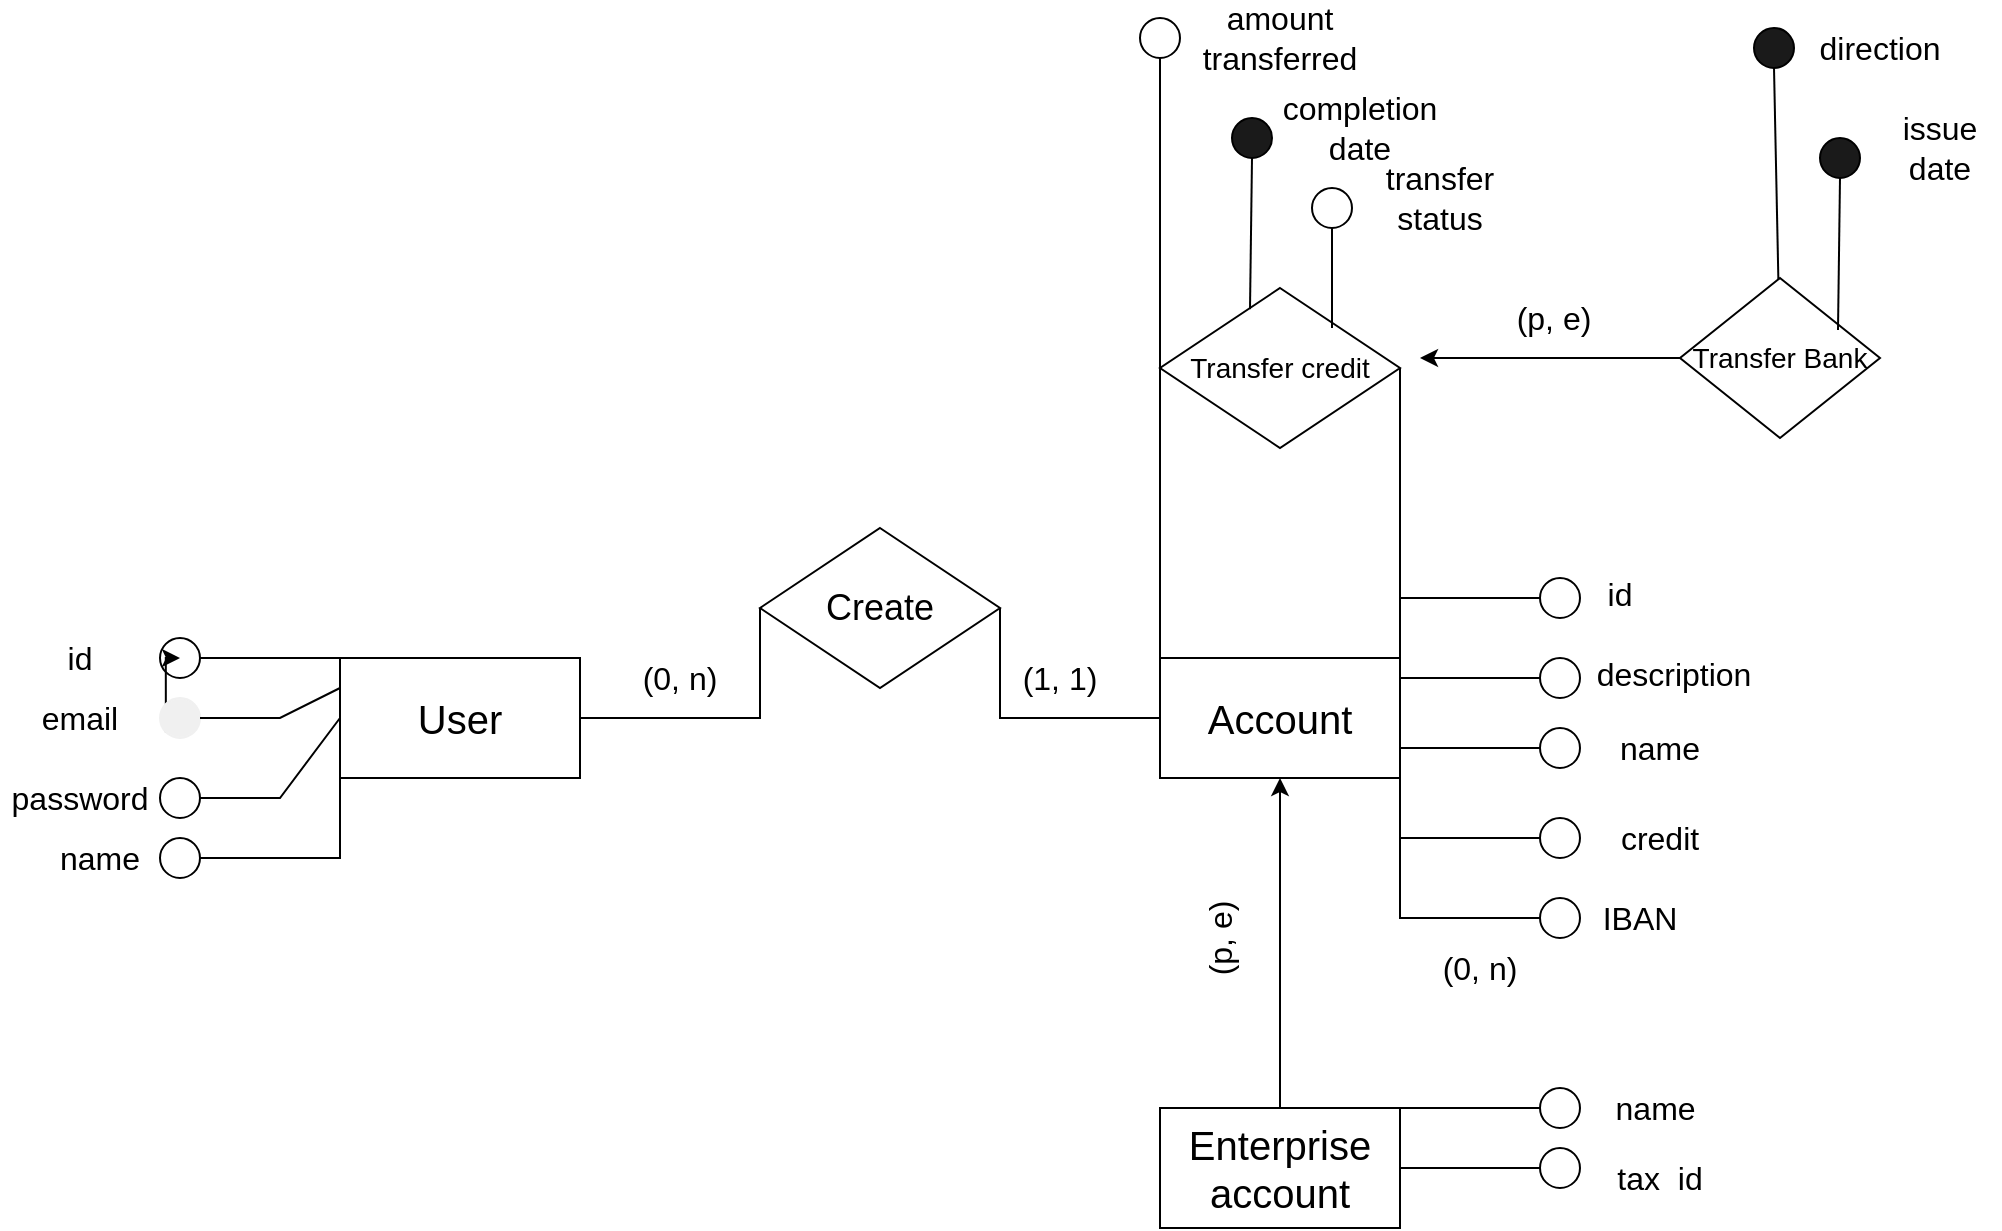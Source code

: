 <mxfile version="21.3.8" type="github">
  <diagram name="Página-1" id="hTR6dV-8bSqWM__t6J_S">
    <mxGraphModel dx="2261" dy="759" grid="1" gridSize="10" guides="1" tooltips="1" connect="1" arrows="1" fold="1" page="1" pageScale="1" pageWidth="827" pageHeight="1169" math="0" shadow="0">
      <root>
        <mxCell id="0" />
        <mxCell id="1" parent="0" />
        <mxCell id="kzqeV2M7Gag7ha8aRrGK-57" value="&lt;font style=&quot;font-size: 20px;&quot;&gt;User&lt;/font&gt;" style="rounded=0;whiteSpace=wrap;html=1;" parent="1" vertex="1">
          <mxGeometry x="120" y="385" width="120" height="60" as="geometry" />
        </mxCell>
        <mxCell id="kzqeV2M7Gag7ha8aRrGK-58" value="&lt;span style=&quot;font-size: 20px;&quot;&gt;Account&lt;/span&gt;" style="rounded=0;whiteSpace=wrap;html=1;" parent="1" vertex="1">
          <mxGeometry x="530" y="385" width="120" height="60" as="geometry" />
        </mxCell>
        <mxCell id="kzqeV2M7Gag7ha8aRrGK-59" value="&lt;font style=&quot;font-size: 18px;&quot;&gt;Create&lt;/font&gt;" style="rhombus;whiteSpace=wrap;html=1;" parent="1" vertex="1">
          <mxGeometry x="330" y="320" width="120" height="80" as="geometry" />
        </mxCell>
        <mxCell id="kzqeV2M7Gag7ha8aRrGK-60" value="" style="endArrow=none;html=1;rounded=0;exitX=1;exitY=0.5;exitDx=0;exitDy=0;entryX=0;entryY=0.5;entryDx=0;entryDy=0;" parent="1" target="kzqeV2M7Gag7ha8aRrGK-59" edge="1">
          <mxGeometry width="50" height="50" relative="1" as="geometry">
            <mxPoint x="320" y="415" as="sourcePoint" />
            <mxPoint x="430" y="425" as="targetPoint" />
            <Array as="points">
              <mxPoint x="330" y="415" />
            </Array>
          </mxGeometry>
        </mxCell>
        <mxCell id="kzqeV2M7Gag7ha8aRrGK-61" value="" style="endArrow=none;html=1;rounded=0;entryX=1;entryY=0.5;entryDx=0;entryDy=0;" parent="1" source="kzqeV2M7Gag7ha8aRrGK-58" target="kzqeV2M7Gag7ha8aRrGK-59" edge="1">
          <mxGeometry width="50" height="50" relative="1" as="geometry">
            <mxPoint x="380" y="475" as="sourcePoint" />
            <mxPoint x="430" y="425" as="targetPoint" />
            <Array as="points">
              <mxPoint x="450" y="415" />
            </Array>
          </mxGeometry>
        </mxCell>
        <mxCell id="kzqeV2M7Gag7ha8aRrGK-62" value="&lt;font style=&quot;font-size: 16px;&quot;&gt;(0, n)&lt;/font&gt;" style="text;html=1;strokeColor=none;fillColor=none;align=center;verticalAlign=middle;whiteSpace=wrap;rounded=0;" parent="1" vertex="1">
          <mxGeometry x="260" y="380" width="60" height="30" as="geometry" />
        </mxCell>
        <mxCell id="kzqeV2M7Gag7ha8aRrGK-63" value="&lt;font style=&quot;font-size: 16px;&quot;&gt;(1, 1)&lt;/font&gt;" style="text;html=1;strokeColor=none;fillColor=none;align=center;verticalAlign=middle;whiteSpace=wrap;rounded=0;" parent="1" vertex="1">
          <mxGeometry x="450" y="380" width="60" height="30" as="geometry" />
        </mxCell>
        <mxCell id="kzqeV2M7Gag7ha8aRrGK-64" value="" style="ellipse;whiteSpace=wrap;html=1;aspect=fixed;fillColor=#FFFFFF;" parent="1" vertex="1">
          <mxGeometry x="30" y="375" width="20" height="20" as="geometry" />
        </mxCell>
        <mxCell id="kzqeV2M7Gag7ha8aRrGK-65" style="edgeStyle=orthogonalEdgeStyle;rounded=0;orthogonalLoop=1;jettySize=auto;html=1;exitX=0;exitY=1;exitDx=0;exitDy=0;" parent="1" source="kzqeV2M7Gag7ha8aRrGK-66" target="kzqeV2M7Gag7ha8aRrGK-64" edge="1">
          <mxGeometry relative="1" as="geometry" />
        </mxCell>
        <mxCell id="kzqeV2M7Gag7ha8aRrGK-66" value="" style="ellipse;whiteSpace=wrap;html=1;aspect=fixed;strokeColor=#F0F0F0;fillColor=#F0F0F0;" parent="1" vertex="1">
          <mxGeometry x="30" y="405" width="20" height="20" as="geometry" />
        </mxCell>
        <mxCell id="kzqeV2M7Gag7ha8aRrGK-67" value="" style="ellipse;whiteSpace=wrap;html=1;aspect=fixed;" parent="1" vertex="1">
          <mxGeometry x="30" y="445" width="20" height="20" as="geometry" />
        </mxCell>
        <mxCell id="kzqeV2M7Gag7ha8aRrGK-68" value="" style="ellipse;whiteSpace=wrap;html=1;aspect=fixed;" parent="1" vertex="1">
          <mxGeometry x="30" y="475" width="20" height="20" as="geometry" />
        </mxCell>
        <mxCell id="kzqeV2M7Gag7ha8aRrGK-69" value="" style="endArrow=none;html=1;rounded=0;exitX=1;exitY=0.5;exitDx=0;exitDy=0;entryX=0;entryY=0;entryDx=0;entryDy=0;" parent="1" source="kzqeV2M7Gag7ha8aRrGK-64" target="kzqeV2M7Gag7ha8aRrGK-57" edge="1">
          <mxGeometry width="50" height="50" relative="1" as="geometry">
            <mxPoint x="60" y="445" as="sourcePoint" />
            <mxPoint x="110" y="395" as="targetPoint" />
          </mxGeometry>
        </mxCell>
        <mxCell id="kzqeV2M7Gag7ha8aRrGK-70" value="" style="endArrow=none;html=1;rounded=0;entryX=0;entryY=0.25;entryDx=0;entryDy=0;exitX=1;exitY=0.5;exitDx=0;exitDy=0;" parent="1" source="kzqeV2M7Gag7ha8aRrGK-66" target="kzqeV2M7Gag7ha8aRrGK-57" edge="1">
          <mxGeometry width="50" height="50" relative="1" as="geometry">
            <mxPoint x="60" y="465" as="sourcePoint" />
            <mxPoint x="110" y="415" as="targetPoint" />
            <Array as="points">
              <mxPoint x="90" y="415" />
            </Array>
          </mxGeometry>
        </mxCell>
        <mxCell id="kzqeV2M7Gag7ha8aRrGK-71" value="" style="endArrow=none;html=1;rounded=0;entryX=0;entryY=0.5;entryDx=0;entryDy=0;exitX=1;exitY=0.5;exitDx=0;exitDy=0;" parent="1" source="kzqeV2M7Gag7ha8aRrGK-67" target="kzqeV2M7Gag7ha8aRrGK-57" edge="1">
          <mxGeometry width="50" height="50" relative="1" as="geometry">
            <mxPoint x="60" y="455" as="sourcePoint" />
            <mxPoint x="120" y="465" as="targetPoint" />
            <Array as="points">
              <mxPoint x="90" y="455" />
            </Array>
          </mxGeometry>
        </mxCell>
        <mxCell id="kzqeV2M7Gag7ha8aRrGK-72" value="" style="endArrow=none;html=1;rounded=0;exitX=1;exitY=0.5;exitDx=0;exitDy=0;entryX=0;entryY=0.75;entryDx=0;entryDy=0;" parent="1" source="kzqeV2M7Gag7ha8aRrGK-68" target="kzqeV2M7Gag7ha8aRrGK-57" edge="1">
          <mxGeometry width="50" height="50" relative="1" as="geometry">
            <mxPoint x="60" y="505" as="sourcePoint" />
            <mxPoint x="110" y="455" as="targetPoint" />
            <Array as="points">
              <mxPoint x="90" y="485" />
              <mxPoint x="120" y="485" />
            </Array>
          </mxGeometry>
        </mxCell>
        <mxCell id="kzqeV2M7Gag7ha8aRrGK-73" style="edgeStyle=orthogonalEdgeStyle;rounded=0;orthogonalLoop=1;jettySize=auto;html=1;exitX=0.5;exitY=1;exitDx=0;exitDy=0;" parent="1" source="kzqeV2M7Gag7ha8aRrGK-66" target="kzqeV2M7Gag7ha8aRrGK-66" edge="1">
          <mxGeometry relative="1" as="geometry" />
        </mxCell>
        <mxCell id="kzqeV2M7Gag7ha8aRrGK-74" value="&lt;span style=&quot;font-size: 16px;&quot;&gt;id&lt;/span&gt;" style="text;html=1;strokeColor=none;fillColor=none;align=center;verticalAlign=middle;whiteSpace=wrap;rounded=0;" parent="1" vertex="1">
          <mxGeometry x="-40" y="370" width="60" height="30" as="geometry" />
        </mxCell>
        <mxCell id="kzqeV2M7Gag7ha8aRrGK-75" value="&lt;span style=&quot;font-size: 16px;&quot;&gt;email&lt;/span&gt;" style="text;html=1;strokeColor=none;fillColor=none;align=center;verticalAlign=middle;whiteSpace=wrap;rounded=0;" parent="1" vertex="1">
          <mxGeometry x="-40" y="400" width="60" height="30" as="geometry" />
        </mxCell>
        <mxCell id="kzqeV2M7Gag7ha8aRrGK-76" value="&lt;span style=&quot;font-size: 16px;&quot;&gt;password&lt;/span&gt;" style="text;html=1;strokeColor=none;fillColor=none;align=center;verticalAlign=middle;whiteSpace=wrap;rounded=0;" parent="1" vertex="1">
          <mxGeometry x="-40" y="440" width="60" height="30" as="geometry" />
        </mxCell>
        <mxCell id="kzqeV2M7Gag7ha8aRrGK-77" value="&lt;span style=&quot;font-size: 16px;&quot;&gt;name&lt;/span&gt;" style="text;html=1;strokeColor=none;fillColor=none;align=center;verticalAlign=middle;whiteSpace=wrap;rounded=0;" parent="1" vertex="1">
          <mxGeometry x="-50" y="470" width="100" height="30" as="geometry" />
        </mxCell>
        <mxCell id="kzqeV2M7Gag7ha8aRrGK-78" value="" style="ellipse;whiteSpace=wrap;html=1;aspect=fixed;" parent="1" vertex="1">
          <mxGeometry x="720" y="385" width="20" height="20" as="geometry" />
        </mxCell>
        <mxCell id="kzqeV2M7Gag7ha8aRrGK-79" value="" style="ellipse;whiteSpace=wrap;html=1;aspect=fixed;" parent="1" vertex="1">
          <mxGeometry x="720" y="420" width="20" height="20" as="geometry" />
        </mxCell>
        <mxCell id="kzqeV2M7Gag7ha8aRrGK-80" value="" style="ellipse;whiteSpace=wrap;html=1;aspect=fixed;" parent="1" vertex="1">
          <mxGeometry x="720" y="465" width="20" height="20" as="geometry" />
        </mxCell>
        <mxCell id="kzqeV2M7Gag7ha8aRrGK-81" value="" style="endArrow=none;html=1;rounded=0;exitX=1;exitY=0.5;exitDx=0;exitDy=0;" parent="1" source="kzqeV2M7Gag7ha8aRrGK-57" edge="1">
          <mxGeometry width="50" height="50" relative="1" as="geometry">
            <mxPoint x="240" y="415" as="sourcePoint" />
            <mxPoint x="320" y="415" as="targetPoint" />
          </mxGeometry>
        </mxCell>
        <mxCell id="kzqeV2M7Gag7ha8aRrGK-82" value="" style="endArrow=none;html=1;rounded=0;exitX=1;exitY=0;exitDx=0;exitDy=0;" parent="1" source="kzqeV2M7Gag7ha8aRrGK-58" edge="1">
          <mxGeometry width="50" height="50" relative="1" as="geometry">
            <mxPoint x="650" y="385" as="sourcePoint" />
            <mxPoint x="700" y="355" as="targetPoint" />
            <Array as="points">
              <mxPoint x="650" y="355" />
            </Array>
          </mxGeometry>
        </mxCell>
        <mxCell id="kzqeV2M7Gag7ha8aRrGK-83" value="" style="endArrow=none;html=1;rounded=0;exitX=1;exitY=0.5;exitDx=0;exitDy=0;entryX=0;entryY=0.5;entryDx=0;entryDy=0;" parent="1" edge="1">
          <mxGeometry width="50" height="50" relative="1" as="geometry">
            <mxPoint x="695" y="355" as="sourcePoint" />
            <mxPoint x="720" y="355" as="targetPoint" />
          </mxGeometry>
        </mxCell>
        <mxCell id="kzqeV2M7Gag7ha8aRrGK-84" value="" style="endArrow=none;html=1;rounded=0;entryX=0;entryY=0.5;entryDx=0;entryDy=0;" parent="1" target="kzqeV2M7Gag7ha8aRrGK-78" edge="1">
          <mxGeometry width="50" height="50" relative="1" as="geometry">
            <mxPoint x="650" y="395" as="sourcePoint" />
            <mxPoint x="560" y="345" as="targetPoint" />
          </mxGeometry>
        </mxCell>
        <mxCell id="kzqeV2M7Gag7ha8aRrGK-85" value="" style="endArrow=none;html=1;rounded=0;entryX=0;entryY=0.5;entryDx=0;entryDy=0;exitX=1;exitY=0.75;exitDx=0;exitDy=0;" parent="1" source="kzqeV2M7Gag7ha8aRrGK-58" target="kzqeV2M7Gag7ha8aRrGK-79" edge="1">
          <mxGeometry width="50" height="50" relative="1" as="geometry">
            <mxPoint x="660" y="435" as="sourcePoint" />
            <mxPoint x="560" y="345" as="targetPoint" />
          </mxGeometry>
        </mxCell>
        <mxCell id="kzqeV2M7Gag7ha8aRrGK-86" value="" style="endArrow=none;html=1;rounded=0;exitX=1;exitY=1;exitDx=0;exitDy=0;entryX=0;entryY=0.5;entryDx=0;entryDy=0;" parent="1" source="kzqeV2M7Gag7ha8aRrGK-58" target="kzqeV2M7Gag7ha8aRrGK-80" edge="1">
          <mxGeometry width="50" height="50" relative="1" as="geometry">
            <mxPoint x="510" y="395" as="sourcePoint" />
            <mxPoint x="560" y="345" as="targetPoint" />
            <Array as="points">
              <mxPoint x="650" y="475" />
            </Array>
          </mxGeometry>
        </mxCell>
        <mxCell id="kzqeV2M7Gag7ha8aRrGK-87" value="&lt;span style=&quot;font-size: 16px;&quot;&gt;id&lt;br&gt;&lt;br&gt;&lt;/span&gt;" style="text;html=1;strokeColor=none;fillColor=none;align=center;verticalAlign=middle;whiteSpace=wrap;rounded=0;" parent="1" vertex="1">
          <mxGeometry x="730" y="347.5" width="60" height="30" as="geometry" />
        </mxCell>
        <mxCell id="kzqeV2M7Gag7ha8aRrGK-88" value="&lt;span style=&quot;font-size: 16px;&quot;&gt;description&lt;/span&gt;" style="text;html=1;strokeColor=none;fillColor=none;align=center;verticalAlign=middle;whiteSpace=wrap;rounded=0;" parent="1" vertex="1">
          <mxGeometry x="757" y="377.5" width="60" height="30" as="geometry" />
        </mxCell>
        <mxCell id="kzqeV2M7Gag7ha8aRrGK-89" value="&lt;span style=&quot;font-size: 16px;&quot;&gt;name&lt;/span&gt;" style="text;html=1;strokeColor=none;fillColor=none;align=center;verticalAlign=middle;whiteSpace=wrap;rounded=0;" parent="1" vertex="1">
          <mxGeometry x="750" y="415" width="60" height="30" as="geometry" />
        </mxCell>
        <mxCell id="kzqeV2M7Gag7ha8aRrGK-90" value="&lt;span style=&quot;font-size: 16px;&quot;&gt;credit&lt;br&gt;&lt;/span&gt;" style="text;html=1;strokeColor=none;fillColor=none;align=center;verticalAlign=middle;whiteSpace=wrap;rounded=0;" parent="1" vertex="1">
          <mxGeometry x="750" y="460" width="60" height="30" as="geometry" />
        </mxCell>
        <mxCell id="kzqeV2M7Gag7ha8aRrGK-91" style="edgeStyle=orthogonalEdgeStyle;rounded=0;orthogonalLoop=1;jettySize=auto;html=1;exitX=0.5;exitY=0;exitDx=0;exitDy=0;" parent="1" source="kzqeV2M7Gag7ha8aRrGK-92" edge="1">
          <mxGeometry relative="1" as="geometry">
            <mxPoint x="590" y="445" as="targetPoint" />
          </mxGeometry>
        </mxCell>
        <mxCell id="kzqeV2M7Gag7ha8aRrGK-92" value="&lt;span style=&quot;font-size: 20px;&quot;&gt;Enterprise account&lt;/span&gt;" style="rounded=0;whiteSpace=wrap;html=1;" parent="1" vertex="1">
          <mxGeometry x="530" y="610" width="120" height="60" as="geometry" />
        </mxCell>
        <mxCell id="kzqeV2M7Gag7ha8aRrGK-93" value="" style="ellipse;whiteSpace=wrap;html=1;aspect=fixed;" parent="1" vertex="1">
          <mxGeometry x="720" y="600" width="20" height="20" as="geometry" />
        </mxCell>
        <mxCell id="kzqeV2M7Gag7ha8aRrGK-94" value="" style="ellipse;whiteSpace=wrap;html=1;aspect=fixed;" parent="1" vertex="1">
          <mxGeometry x="720" y="630" width="20" height="20" as="geometry" />
        </mxCell>
        <mxCell id="kzqeV2M7Gag7ha8aRrGK-95" value="" style="endArrow=none;html=1;rounded=0;entryX=0;entryY=0.5;entryDx=0;entryDy=0;exitX=1;exitY=0;exitDx=0;exitDy=0;" parent="1" source="kzqeV2M7Gag7ha8aRrGK-92" target="kzqeV2M7Gag7ha8aRrGK-93" edge="1">
          <mxGeometry width="50" height="50" relative="1" as="geometry">
            <mxPoint x="660" y="620" as="sourcePoint" />
            <mxPoint x="570" y="535" as="targetPoint" />
          </mxGeometry>
        </mxCell>
        <mxCell id="kzqeV2M7Gag7ha8aRrGK-96" value="" style="endArrow=none;html=1;rounded=0;exitX=1;exitY=0.5;exitDx=0;exitDy=0;entryX=0;entryY=0.5;entryDx=0;entryDy=0;" parent="1" source="kzqeV2M7Gag7ha8aRrGK-92" target="kzqeV2M7Gag7ha8aRrGK-94" edge="1">
          <mxGeometry width="50" height="50" relative="1" as="geometry">
            <mxPoint x="660" y="635" as="sourcePoint" />
            <mxPoint x="570" y="535" as="targetPoint" />
            <Array as="points" />
          </mxGeometry>
        </mxCell>
        <mxCell id="kzqeV2M7Gag7ha8aRrGK-97" value="&lt;span style=&quot;font-size: 16px;&quot;&gt;name&amp;nbsp;&lt;br&gt;&lt;/span&gt;" style="text;html=1;strokeColor=none;fillColor=none;align=center;verticalAlign=middle;whiteSpace=wrap;rounded=0;" parent="1" vertex="1">
          <mxGeometry x="750" y="595" width="60" height="30" as="geometry" />
        </mxCell>
        <mxCell id="kzqeV2M7Gag7ha8aRrGK-98" value="&lt;span style=&quot;font-size: 16px;&quot;&gt;tax&amp;nbsp; id&lt;br&gt;&lt;/span&gt;" style="text;html=1;strokeColor=none;fillColor=none;align=center;verticalAlign=middle;whiteSpace=wrap;rounded=0;" parent="1" vertex="1">
          <mxGeometry x="750" y="630" width="60" height="30" as="geometry" />
        </mxCell>
        <mxCell id="kzqeV2M7Gag7ha8aRrGK-99" value="" style="ellipse;whiteSpace=wrap;html=1;aspect=fixed;fillColor=#FFFFFF;" parent="1" vertex="1">
          <mxGeometry x="720" y="345" width="20" height="20" as="geometry" />
        </mxCell>
        <mxCell id="kzqeV2M7Gag7ha8aRrGK-100" value="&lt;span style=&quot;font-size: 14px;&quot;&gt;Transfer credit&lt;br&gt;&lt;/span&gt;" style="rhombus;whiteSpace=wrap;html=1;" parent="1" vertex="1">
          <mxGeometry x="530" y="200" width="120" height="80" as="geometry" />
        </mxCell>
        <mxCell id="kzqeV2M7Gag7ha8aRrGK-101" value="" style="ellipse;whiteSpace=wrap;html=1;aspect=fixed;fillColor=#1A1A1A;" parent="1" vertex="1">
          <mxGeometry x="566" y="115" width="20" height="20" as="geometry" />
        </mxCell>
        <mxCell id="kzqeV2M7Gag7ha8aRrGK-102" value="&lt;span style=&quot;font-size: 16px;&quot;&gt;completion date&lt;/span&gt;" style="text;html=1;strokeColor=none;fillColor=none;align=center;verticalAlign=middle;whiteSpace=wrap;rounded=0;" parent="1" vertex="1">
          <mxGeometry x="600" y="105" width="60" height="30" as="geometry" />
        </mxCell>
        <mxCell id="kzqeV2M7Gag7ha8aRrGK-103" value="" style="ellipse;whiteSpace=wrap;html=1;aspect=fixed;" parent="1" vertex="1">
          <mxGeometry x="606" y="150" width="20" height="20" as="geometry" />
        </mxCell>
        <mxCell id="kzqeV2M7Gag7ha8aRrGK-104" value="" style="endArrow=none;html=1;rounded=0;exitX=0.5;exitY=1;exitDx=0;exitDy=0;entryX=0.375;entryY=0.132;entryDx=0;entryDy=0;entryPerimeter=0;" parent="1" source="kzqeV2M7Gag7ha8aRrGK-101" target="kzqeV2M7Gag7ha8aRrGK-100" edge="1">
          <mxGeometry width="50" height="50" relative="1" as="geometry">
            <mxPoint x="526" y="130" as="sourcePoint" />
            <mxPoint x="576" y="80" as="targetPoint" />
          </mxGeometry>
        </mxCell>
        <mxCell id="kzqeV2M7Gag7ha8aRrGK-105" value="" style="endArrow=none;html=1;rounded=0;entryX=0.5;entryY=1;entryDx=0;entryDy=0;" parent="1" target="kzqeV2M7Gag7ha8aRrGK-103" edge="1">
          <mxGeometry width="50" height="50" relative="1" as="geometry">
            <mxPoint x="616" y="220" as="sourcePoint" />
            <mxPoint x="576" y="80" as="targetPoint" />
          </mxGeometry>
        </mxCell>
        <mxCell id="kzqeV2M7Gag7ha8aRrGK-106" value="" style="endArrow=none;html=1;rounded=0;entryX=0;entryY=0.5;entryDx=0;entryDy=0;exitX=0;exitY=0;exitDx=0;exitDy=0;" parent="1" source="kzqeV2M7Gag7ha8aRrGK-58" target="kzqeV2M7Gag7ha8aRrGK-100" edge="1">
          <mxGeometry width="50" height="50" relative="1" as="geometry">
            <mxPoint x="310" y="365" as="sourcePoint" />
            <mxPoint x="360" y="315" as="targetPoint" />
          </mxGeometry>
        </mxCell>
        <mxCell id="kzqeV2M7Gag7ha8aRrGK-107" value="" style="endArrow=none;html=1;rounded=0;entryX=1;entryY=0.5;entryDx=0;entryDy=0;exitX=1;exitY=0;exitDx=0;exitDy=0;" parent="1" source="kzqeV2M7Gag7ha8aRrGK-58" target="kzqeV2M7Gag7ha8aRrGK-100" edge="1">
          <mxGeometry width="50" height="50" relative="1" as="geometry">
            <mxPoint x="310" y="365" as="sourcePoint" />
            <mxPoint x="360" y="315" as="targetPoint" />
          </mxGeometry>
        </mxCell>
        <mxCell id="kzqeV2M7Gag7ha8aRrGK-108" value="" style="endArrow=none;html=1;rounded=0;entryX=0;entryY=0.5;entryDx=0;entryDy=0;" parent="1" target="kzqeV2M7Gag7ha8aRrGK-100" edge="1">
          <mxGeometry width="50" height="50" relative="1" as="geometry">
            <mxPoint x="530" y="85" as="sourcePoint" />
            <mxPoint x="585" y="221" as="targetPoint" />
          </mxGeometry>
        </mxCell>
        <mxCell id="kzqeV2M7Gag7ha8aRrGK-109" value="" style="ellipse;whiteSpace=wrap;html=1;aspect=fixed;" parent="1" vertex="1">
          <mxGeometry x="520" y="65" width="20" height="20" as="geometry" />
        </mxCell>
        <mxCell id="kzqeV2M7Gag7ha8aRrGK-110" value="&lt;span style=&quot;font-size: 16px;&quot;&gt;transfer status&lt;/span&gt;" style="text;html=1;strokeColor=none;fillColor=none;align=center;verticalAlign=middle;whiteSpace=wrap;rounded=0;" parent="1" vertex="1">
          <mxGeometry x="640" y="140" width="60" height="30" as="geometry" />
        </mxCell>
        <mxCell id="kzqeV2M7Gag7ha8aRrGK-111" value="&lt;span style=&quot;font-size: 16px;&quot;&gt;amount transferred&lt;/span&gt;" style="text;html=1;strokeColor=none;fillColor=none;align=center;verticalAlign=middle;whiteSpace=wrap;rounded=0;" parent="1" vertex="1">
          <mxGeometry x="560" y="60" width="60" height="30" as="geometry" />
        </mxCell>
        <mxCell id="kzqeV2M7Gag7ha8aRrGK-112" value="" style="endArrow=none;html=1;rounded=0;exitX=1;exitY=1;exitDx=0;exitDy=0;entryX=0;entryY=0.5;entryDx=0;entryDy=0;" parent="1" source="kzqeV2M7Gag7ha8aRrGK-58" target="kzqeV2M7Gag7ha8aRrGK-113" edge="1">
          <mxGeometry width="50" height="50" relative="1" as="geometry">
            <mxPoint x="610" y="475" as="sourcePoint" />
            <mxPoint x="700" y="525" as="targetPoint" />
            <Array as="points">
              <mxPoint x="650" y="515" />
            </Array>
          </mxGeometry>
        </mxCell>
        <mxCell id="kzqeV2M7Gag7ha8aRrGK-113" value="" style="ellipse;whiteSpace=wrap;html=1;aspect=fixed;" parent="1" vertex="1">
          <mxGeometry x="720" y="505" width="20" height="20" as="geometry" />
        </mxCell>
        <mxCell id="kzqeV2M7Gag7ha8aRrGK-114" value="&lt;span style=&quot;font-size: 16px;&quot;&gt;IBAN&lt;br&gt;&lt;/span&gt;" style="text;html=1;strokeColor=none;fillColor=none;align=center;verticalAlign=middle;whiteSpace=wrap;rounded=0;" parent="1" vertex="1">
          <mxGeometry x="740" y="500" width="60" height="30" as="geometry" />
        </mxCell>
        <mxCell id="kzqeV2M7Gag7ha8aRrGK-115" value="&lt;font style=&quot;font-size: 16px;&quot;&gt;(0, n)&lt;/font&gt;" style="text;html=1;strokeColor=none;fillColor=none;align=center;verticalAlign=middle;whiteSpace=wrap;rounded=0;" parent="1" vertex="1">
          <mxGeometry x="660" y="525" width="60" height="30" as="geometry" />
        </mxCell>
        <mxCell id="kzqeV2M7Gag7ha8aRrGK-116" style="edgeStyle=orthogonalEdgeStyle;rounded=0;orthogonalLoop=1;jettySize=auto;html=1;" parent="1" source="kzqeV2M7Gag7ha8aRrGK-117" edge="1">
          <mxGeometry relative="1" as="geometry">
            <mxPoint x="660" y="235" as="targetPoint" />
          </mxGeometry>
        </mxCell>
        <mxCell id="kzqeV2M7Gag7ha8aRrGK-117" value="&lt;span style=&quot;font-size: 14px;&quot;&gt;Transfer Bank&lt;br&gt;&lt;/span&gt;" style="rhombus;whiteSpace=wrap;html=1;" parent="1" vertex="1">
          <mxGeometry x="790" y="195" width="100" height="80" as="geometry" />
        </mxCell>
        <mxCell id="kzqeV2M7Gag7ha8aRrGK-118" value="" style="ellipse;whiteSpace=wrap;html=1;aspect=fixed;fillColor=#1A1A1A;" parent="1" vertex="1">
          <mxGeometry x="860" y="125" width="20" height="20" as="geometry" />
        </mxCell>
        <mxCell id="kzqeV2M7Gag7ha8aRrGK-119" value="" style="endArrow=none;html=1;rounded=0;exitX=0.5;exitY=1;exitDx=0;exitDy=0;entryX=0.375;entryY=0.132;entryDx=0;entryDy=0;entryPerimeter=0;" parent="1" source="kzqeV2M7Gag7ha8aRrGK-118" edge="1">
          <mxGeometry width="50" height="50" relative="1" as="geometry">
            <mxPoint x="820" y="140" as="sourcePoint" />
            <mxPoint x="869" y="221" as="targetPoint" />
          </mxGeometry>
        </mxCell>
        <mxCell id="kzqeV2M7Gag7ha8aRrGK-120" value="&lt;span style=&quot;font-size: 16px;&quot;&gt;issue date&lt;/span&gt;" style="text;html=1;strokeColor=none;fillColor=none;align=center;verticalAlign=middle;whiteSpace=wrap;rounded=0;" parent="1" vertex="1">
          <mxGeometry x="890" y="115" width="60" height="30" as="geometry" />
        </mxCell>
        <mxCell id="kzqeV2M7Gag7ha8aRrGK-121" value="" style="ellipse;whiteSpace=wrap;html=1;aspect=fixed;fillColor=#1A1A1A;" parent="1" vertex="1">
          <mxGeometry x="827" y="70" width="20" height="20" as="geometry" />
        </mxCell>
        <mxCell id="kzqeV2M7Gag7ha8aRrGK-122" value="" style="endArrow=none;html=1;rounded=0;exitX=0.5;exitY=1;exitDx=0;exitDy=0;" parent="1" source="kzqeV2M7Gag7ha8aRrGK-121" target="kzqeV2M7Gag7ha8aRrGK-117" edge="1">
          <mxGeometry width="50" height="50" relative="1" as="geometry">
            <mxPoint x="777" y="92" as="sourcePoint" />
            <mxPoint x="826" y="173" as="targetPoint" />
          </mxGeometry>
        </mxCell>
        <mxCell id="kzqeV2M7Gag7ha8aRrGK-123" value="&lt;span style=&quot;font-size: 16px;&quot;&gt;direction&lt;/span&gt;" style="text;html=1;strokeColor=none;fillColor=none;align=center;verticalAlign=middle;whiteSpace=wrap;rounded=0;" parent="1" vertex="1">
          <mxGeometry x="860" y="65" width="60" height="30" as="geometry" />
        </mxCell>
        <mxCell id="moOJ4dc89HTEZPiEqS2O-1" value="&lt;font style=&quot;font-size: 16px;&quot;&gt;(p, e)&lt;/font&gt;" style="text;html=1;strokeColor=none;fillColor=none;align=center;verticalAlign=middle;whiteSpace=wrap;rounded=0;rotation=-90;" vertex="1" parent="1">
          <mxGeometry x="530" y="510" width="60" height="30" as="geometry" />
        </mxCell>
        <mxCell id="moOJ4dc89HTEZPiEqS2O-2" value="&lt;font style=&quot;font-size: 16px;&quot;&gt;(p, e)&lt;/font&gt;" style="text;html=1;strokeColor=none;fillColor=none;align=center;verticalAlign=middle;whiteSpace=wrap;rounded=0;rotation=0;" vertex="1" parent="1">
          <mxGeometry x="697" y="200" width="60" height="30" as="geometry" />
        </mxCell>
      </root>
    </mxGraphModel>
  </diagram>
</mxfile>
